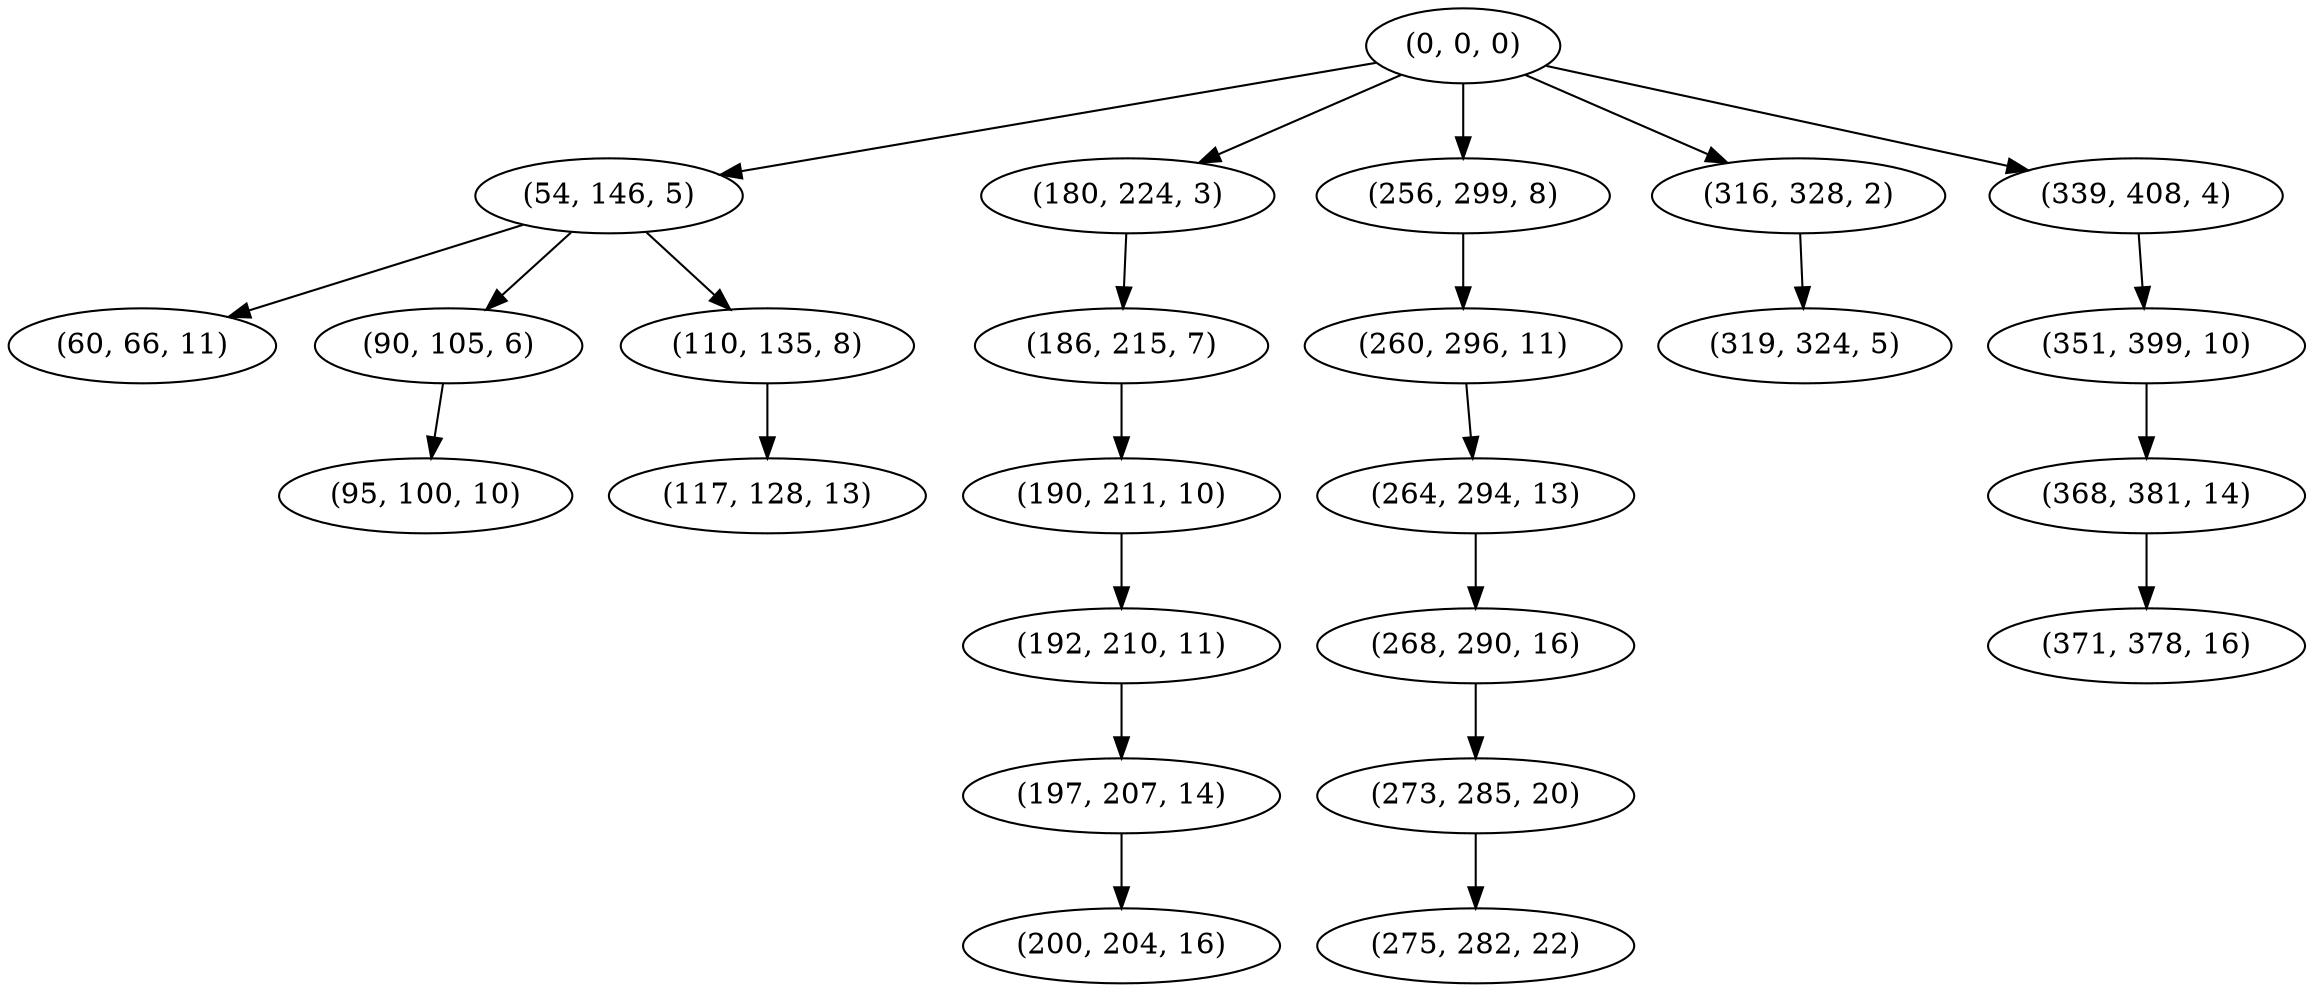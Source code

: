 digraph tree {
    "(0, 0, 0)";
    "(54, 146, 5)";
    "(60, 66, 11)";
    "(90, 105, 6)";
    "(95, 100, 10)";
    "(110, 135, 8)";
    "(117, 128, 13)";
    "(180, 224, 3)";
    "(186, 215, 7)";
    "(190, 211, 10)";
    "(192, 210, 11)";
    "(197, 207, 14)";
    "(200, 204, 16)";
    "(256, 299, 8)";
    "(260, 296, 11)";
    "(264, 294, 13)";
    "(268, 290, 16)";
    "(273, 285, 20)";
    "(275, 282, 22)";
    "(316, 328, 2)";
    "(319, 324, 5)";
    "(339, 408, 4)";
    "(351, 399, 10)";
    "(368, 381, 14)";
    "(371, 378, 16)";
    "(0, 0, 0)" -> "(54, 146, 5)";
    "(0, 0, 0)" -> "(180, 224, 3)";
    "(0, 0, 0)" -> "(256, 299, 8)";
    "(0, 0, 0)" -> "(316, 328, 2)";
    "(0, 0, 0)" -> "(339, 408, 4)";
    "(54, 146, 5)" -> "(60, 66, 11)";
    "(54, 146, 5)" -> "(90, 105, 6)";
    "(54, 146, 5)" -> "(110, 135, 8)";
    "(90, 105, 6)" -> "(95, 100, 10)";
    "(110, 135, 8)" -> "(117, 128, 13)";
    "(180, 224, 3)" -> "(186, 215, 7)";
    "(186, 215, 7)" -> "(190, 211, 10)";
    "(190, 211, 10)" -> "(192, 210, 11)";
    "(192, 210, 11)" -> "(197, 207, 14)";
    "(197, 207, 14)" -> "(200, 204, 16)";
    "(256, 299, 8)" -> "(260, 296, 11)";
    "(260, 296, 11)" -> "(264, 294, 13)";
    "(264, 294, 13)" -> "(268, 290, 16)";
    "(268, 290, 16)" -> "(273, 285, 20)";
    "(273, 285, 20)" -> "(275, 282, 22)";
    "(316, 328, 2)" -> "(319, 324, 5)";
    "(339, 408, 4)" -> "(351, 399, 10)";
    "(351, 399, 10)" -> "(368, 381, 14)";
    "(368, 381, 14)" -> "(371, 378, 16)";
}

